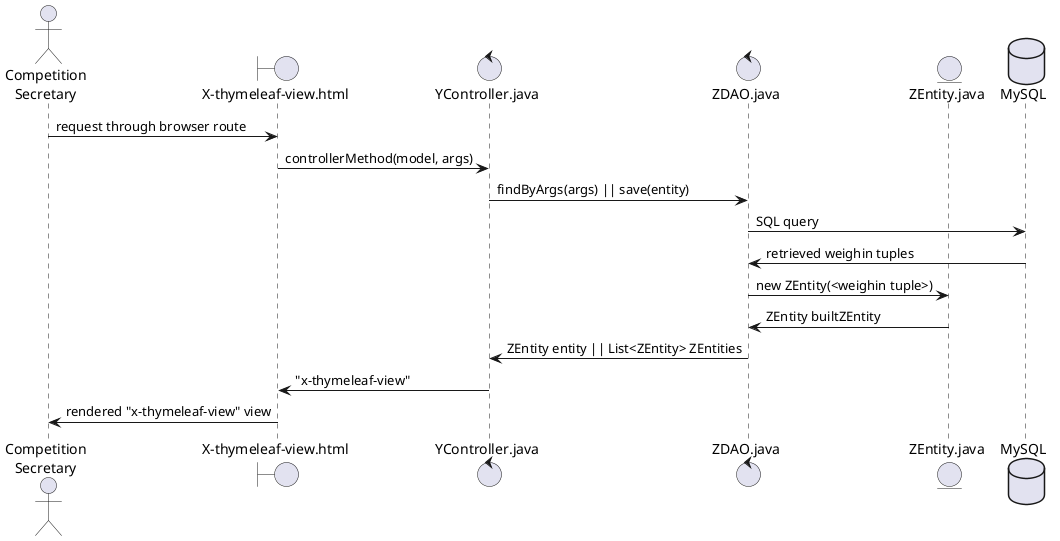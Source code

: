 @startuml

actor user as "Competition\nSecretary"

boundary CompetitionSecretaryPlayView as "X-thymeleaf-view.html"
control CompetitionSecretaryPlayController as "YController.java"
control WeighinsDAO as "ZDAO.java"
entity Weighin as "ZEntity.java"
database MySQL

user -> CompetitionSecretaryPlayView : request through browser route
CompetitionSecretaryPlayView -> CompetitionSecretaryPlayController : controllerMethod(model, args)
CompetitionSecretaryPlayController -> WeighinsDAO : findByArgs(args) || save(entity)

WeighinsDAO -> MySQL : SQL query
WeighinsDAO <- MySQL : retrieved weighin tuples

WeighinsDAO -> Weighin : new ZEntity(<weighin tuple>)
WeighinsDAO <- Weighin : ZEntity builtZEntity
CompetitionSecretaryPlayController <- WeighinsDAO : ZEntity entity || List<ZEntity> ZEntities
CompetitionSecretaryPlayView <- CompetitionSecretaryPlayController : "x-thymeleaf-view"
user <- CompetitionSecretaryPlayView : rendered "x-thymeleaf-view" view

@enduml
